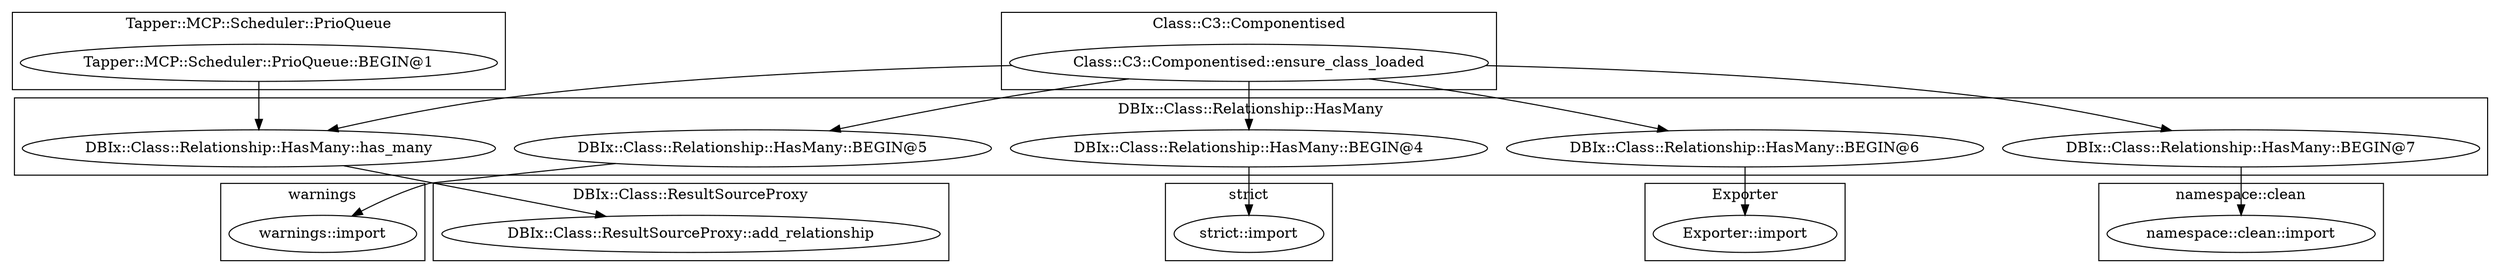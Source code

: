 digraph {
graph [overlap=false]
subgraph cluster_namespace_clean {
	label="namespace::clean";
	"namespace::clean::import";
}
subgraph cluster_Tapper_MCP_Scheduler_PrioQueue {
	label="Tapper::MCP::Scheduler::PrioQueue";
	"Tapper::MCP::Scheduler::PrioQueue::BEGIN@1";
}
subgraph cluster_DBIx_Class_ResultSourceProxy {
	label="DBIx::Class::ResultSourceProxy";
	"DBIx::Class::ResultSourceProxy::add_relationship";
}
subgraph cluster_Exporter {
	label="Exporter";
	"Exporter::import";
}
subgraph cluster_Class_C3_Componentised {
	label="Class::C3::Componentised";
	"Class::C3::Componentised::ensure_class_loaded";
}
subgraph cluster_warnings {
	label="warnings";
	"warnings::import";
}
subgraph cluster_strict {
	label="strict";
	"strict::import";
}
subgraph cluster_DBIx_Class_Relationship_HasMany {
	label="DBIx::Class::Relationship::HasMany";
	"DBIx::Class::Relationship::HasMany::BEGIN@5";
	"DBIx::Class::Relationship::HasMany::has_many";
	"DBIx::Class::Relationship::HasMany::BEGIN@4";
	"DBIx::Class::Relationship::HasMany::BEGIN@6";
	"DBIx::Class::Relationship::HasMany::BEGIN@7";
}
"DBIx::Class::Relationship::HasMany::BEGIN@6" -> "Exporter::import";
"DBIx::Class::Relationship::HasMany::has_many" -> "DBIx::Class::ResultSourceProxy::add_relationship";
"Class::C3::Componentised::ensure_class_loaded" -> "DBIx::Class::Relationship::HasMany::BEGIN@4";
"Class::C3::Componentised::ensure_class_loaded" -> "DBIx::Class::Relationship::HasMany::BEGIN@7";
"DBIx::Class::Relationship::HasMany::BEGIN@5" -> "warnings::import";
"DBIx::Class::Relationship::HasMany::BEGIN@7" -> "namespace::clean::import";
"DBIx::Class::Relationship::HasMany::BEGIN@4" -> "strict::import";
"Class::C3::Componentised::ensure_class_loaded" -> "DBIx::Class::Relationship::HasMany::BEGIN@5";
"Class::C3::Componentised::ensure_class_loaded" -> "DBIx::Class::Relationship::HasMany::has_many";
"Tapper::MCP::Scheduler::PrioQueue::BEGIN@1" -> "DBIx::Class::Relationship::HasMany::has_many";
"Class::C3::Componentised::ensure_class_loaded" -> "DBIx::Class::Relationship::HasMany::BEGIN@6";
}
